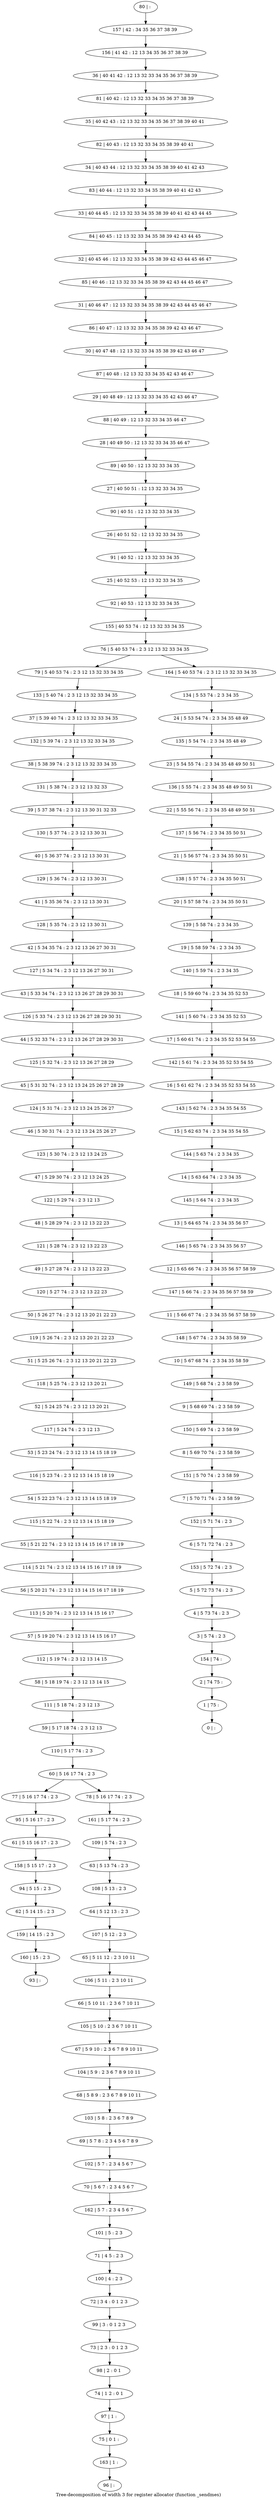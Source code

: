 digraph G {
graph [label="Tree-decomposition of width 3 for register allocator (function _sendmes)"]
0[label="0 | : "];
1[label="1 | 75 : "];
2[label="2 | 74 75 : "];
3[label="3 | 5 74 : 2 3 "];
4[label="4 | 5 73 74 : 2 3 "];
5[label="5 | 5 72 73 74 : 2 3 "];
6[label="6 | 5 71 72 74 : 2 3 "];
7[label="7 | 5 70 71 74 : 2 3 58 59 "];
8[label="8 | 5 69 70 74 : 2 3 58 59 "];
9[label="9 | 5 68 69 74 : 2 3 58 59 "];
10[label="10 | 5 67 68 74 : 2 3 34 35 58 59 "];
11[label="11 | 5 66 67 74 : 2 3 34 35 56 57 58 59 "];
12[label="12 | 5 65 66 74 : 2 3 34 35 56 57 58 59 "];
13[label="13 | 5 64 65 74 : 2 3 34 35 56 57 "];
14[label="14 | 5 63 64 74 : 2 3 34 35 "];
15[label="15 | 5 62 63 74 : 2 3 34 35 54 55 "];
16[label="16 | 5 61 62 74 : 2 3 34 35 52 53 54 55 "];
17[label="17 | 5 60 61 74 : 2 3 34 35 52 53 54 55 "];
18[label="18 | 5 59 60 74 : 2 3 34 35 52 53 "];
19[label="19 | 5 58 59 74 : 2 3 34 35 "];
20[label="20 | 5 57 58 74 : 2 3 34 35 50 51 "];
21[label="21 | 5 56 57 74 : 2 3 34 35 50 51 "];
22[label="22 | 5 55 56 74 : 2 3 34 35 48 49 50 51 "];
23[label="23 | 5 54 55 74 : 2 3 34 35 48 49 50 51 "];
24[label="24 | 5 53 54 74 : 2 3 34 35 48 49 "];
25[label="25 | 40 52 53 : 12 13 32 33 34 35 "];
26[label="26 | 40 51 52 : 12 13 32 33 34 35 "];
27[label="27 | 40 50 51 : 12 13 32 33 34 35 "];
28[label="28 | 40 49 50 : 12 13 32 33 34 35 46 47 "];
29[label="29 | 40 48 49 : 12 13 32 33 34 35 42 43 46 47 "];
30[label="30 | 40 47 48 : 12 13 32 33 34 35 38 39 42 43 46 47 "];
31[label="31 | 40 46 47 : 12 13 32 33 34 35 38 39 42 43 44 45 46 47 "];
32[label="32 | 40 45 46 : 12 13 32 33 34 35 38 39 42 43 44 45 46 47 "];
33[label="33 | 40 44 45 : 12 13 32 33 34 35 38 39 40 41 42 43 44 45 "];
34[label="34 | 40 43 44 : 12 13 32 33 34 35 38 39 40 41 42 43 "];
35[label="35 | 40 42 43 : 12 13 32 33 34 35 36 37 38 39 40 41 "];
36[label="36 | 40 41 42 : 12 13 32 33 34 35 36 37 38 39 "];
37[label="37 | 5 39 40 74 : 2 3 12 13 32 33 34 35 "];
38[label="38 | 5 38 39 74 : 2 3 12 13 32 33 34 35 "];
39[label="39 | 5 37 38 74 : 2 3 12 13 30 31 32 33 "];
40[label="40 | 5 36 37 74 : 2 3 12 13 30 31 "];
41[label="41 | 5 35 36 74 : 2 3 12 13 30 31 "];
42[label="42 | 5 34 35 74 : 2 3 12 13 26 27 30 31 "];
43[label="43 | 5 33 34 74 : 2 3 12 13 26 27 28 29 30 31 "];
44[label="44 | 5 32 33 74 : 2 3 12 13 26 27 28 29 30 31 "];
45[label="45 | 5 31 32 74 : 2 3 12 13 24 25 26 27 28 29 "];
46[label="46 | 5 30 31 74 : 2 3 12 13 24 25 26 27 "];
47[label="47 | 5 29 30 74 : 2 3 12 13 24 25 "];
48[label="48 | 5 28 29 74 : 2 3 12 13 22 23 "];
49[label="49 | 5 27 28 74 : 2 3 12 13 22 23 "];
50[label="50 | 5 26 27 74 : 2 3 12 13 20 21 22 23 "];
51[label="51 | 5 25 26 74 : 2 3 12 13 20 21 22 23 "];
52[label="52 | 5 24 25 74 : 2 3 12 13 20 21 "];
53[label="53 | 5 23 24 74 : 2 3 12 13 14 15 18 19 "];
54[label="54 | 5 22 23 74 : 2 3 12 13 14 15 18 19 "];
55[label="55 | 5 21 22 74 : 2 3 12 13 14 15 16 17 18 19 "];
56[label="56 | 5 20 21 74 : 2 3 12 13 14 15 16 17 18 19 "];
57[label="57 | 5 19 20 74 : 2 3 12 13 14 15 16 17 "];
58[label="58 | 5 18 19 74 : 2 3 12 13 14 15 "];
59[label="59 | 5 17 18 74 : 2 3 12 13 "];
60[label="60 | 5 16 17 74 : 2 3 "];
61[label="61 | 5 15 16 17 : 2 3 "];
62[label="62 | 5 14 15 : 2 3 "];
63[label="63 | 5 13 74 : 2 3 "];
64[label="64 | 5 12 13 : 2 3 "];
65[label="65 | 5 11 12 : 2 3 10 11 "];
66[label="66 | 5 10 11 : 2 3 6 7 10 11 "];
67[label="67 | 5 9 10 : 2 3 6 7 8 9 10 11 "];
68[label="68 | 5 8 9 : 2 3 6 7 8 9 10 11 "];
69[label="69 | 5 7 8 : 2 3 4 5 6 7 8 9 "];
70[label="70 | 5 6 7 : 2 3 4 5 6 7 "];
71[label="71 | 4 5 : 2 3 "];
72[label="72 | 3 4 : 0 1 2 3 "];
73[label="73 | 2 3 : 0 1 2 3 "];
74[label="74 | 1 2 : 0 1 "];
75[label="75 | 0 1 : "];
76[label="76 | 5 40 53 74 : 2 3 12 13 32 33 34 35 "];
77[label="77 | 5 16 17 74 : 2 3 "];
78[label="78 | 5 16 17 74 : 2 3 "];
79[label="79 | 5 40 53 74 : 2 3 12 13 32 33 34 35 "];
80[label="80 | : "];
81[label="81 | 40 42 : 12 13 32 33 34 35 36 37 38 39 "];
82[label="82 | 40 43 : 12 13 32 33 34 35 38 39 40 41 "];
83[label="83 | 40 44 : 12 13 32 33 34 35 38 39 40 41 42 43 "];
84[label="84 | 40 45 : 12 13 32 33 34 35 38 39 42 43 44 45 "];
85[label="85 | 40 46 : 12 13 32 33 34 35 38 39 42 43 44 45 46 47 "];
86[label="86 | 40 47 : 12 13 32 33 34 35 38 39 42 43 46 47 "];
87[label="87 | 40 48 : 12 13 32 33 34 35 42 43 46 47 "];
88[label="88 | 40 49 : 12 13 32 33 34 35 46 47 "];
89[label="89 | 40 50 : 12 13 32 33 34 35 "];
90[label="90 | 40 51 : 12 13 32 33 34 35 "];
91[label="91 | 40 52 : 12 13 32 33 34 35 "];
92[label="92 | 40 53 : 12 13 32 33 34 35 "];
93[label="93 | : "];
94[label="94 | 5 15 : 2 3 "];
95[label="95 | 5 16 17 : 2 3 "];
96[label="96 | : "];
97[label="97 | 1 : "];
98[label="98 | 2 : 0 1 "];
99[label="99 | 3 : 0 1 2 3 "];
100[label="100 | 4 : 2 3 "];
101[label="101 | 5 : 2 3 "];
102[label="102 | 5 7 : 2 3 4 5 6 7 "];
103[label="103 | 5 8 : 2 3 6 7 8 9 "];
104[label="104 | 5 9 : 2 3 6 7 8 9 10 11 "];
105[label="105 | 5 10 : 2 3 6 7 10 11 "];
106[label="106 | 5 11 : 2 3 10 11 "];
107[label="107 | 5 12 : 2 3 "];
108[label="108 | 5 13 : 2 3 "];
109[label="109 | 5 74 : 2 3 "];
110[label="110 | 5 17 74 : 2 3 "];
111[label="111 | 5 18 74 : 2 3 12 13 "];
112[label="112 | 5 19 74 : 2 3 12 13 14 15 "];
113[label="113 | 5 20 74 : 2 3 12 13 14 15 16 17 "];
114[label="114 | 5 21 74 : 2 3 12 13 14 15 16 17 18 19 "];
115[label="115 | 5 22 74 : 2 3 12 13 14 15 18 19 "];
116[label="116 | 5 23 74 : 2 3 12 13 14 15 18 19 "];
117[label="117 | 5 24 74 : 2 3 12 13 "];
118[label="118 | 5 25 74 : 2 3 12 13 20 21 "];
119[label="119 | 5 26 74 : 2 3 12 13 20 21 22 23 "];
120[label="120 | 5 27 74 : 2 3 12 13 22 23 "];
121[label="121 | 5 28 74 : 2 3 12 13 22 23 "];
122[label="122 | 5 29 74 : 2 3 12 13 "];
123[label="123 | 5 30 74 : 2 3 12 13 24 25 "];
124[label="124 | 5 31 74 : 2 3 12 13 24 25 26 27 "];
125[label="125 | 5 32 74 : 2 3 12 13 26 27 28 29 "];
126[label="126 | 5 33 74 : 2 3 12 13 26 27 28 29 30 31 "];
127[label="127 | 5 34 74 : 2 3 12 13 26 27 30 31 "];
128[label="128 | 5 35 74 : 2 3 12 13 30 31 "];
129[label="129 | 5 36 74 : 2 3 12 13 30 31 "];
130[label="130 | 5 37 74 : 2 3 12 13 30 31 "];
131[label="131 | 5 38 74 : 2 3 12 13 32 33 "];
132[label="132 | 5 39 74 : 2 3 12 13 32 33 34 35 "];
133[label="133 | 5 40 74 : 2 3 12 13 32 33 34 35 "];
134[label="134 | 5 53 74 : 2 3 34 35 "];
135[label="135 | 5 54 74 : 2 3 34 35 48 49 "];
136[label="136 | 5 55 74 : 2 3 34 35 48 49 50 51 "];
137[label="137 | 5 56 74 : 2 3 34 35 50 51 "];
138[label="138 | 5 57 74 : 2 3 34 35 50 51 "];
139[label="139 | 5 58 74 : 2 3 34 35 "];
140[label="140 | 5 59 74 : 2 3 34 35 "];
141[label="141 | 5 60 74 : 2 3 34 35 52 53 "];
142[label="142 | 5 61 74 : 2 3 34 35 52 53 54 55 "];
143[label="143 | 5 62 74 : 2 3 34 35 54 55 "];
144[label="144 | 5 63 74 : 2 3 34 35 "];
145[label="145 | 5 64 74 : 2 3 34 35 "];
146[label="146 | 5 65 74 : 2 3 34 35 56 57 "];
147[label="147 | 5 66 74 : 2 3 34 35 56 57 58 59 "];
148[label="148 | 5 67 74 : 2 3 34 35 58 59 "];
149[label="149 | 5 68 74 : 2 3 58 59 "];
150[label="150 | 5 69 74 : 2 3 58 59 "];
151[label="151 | 5 70 74 : 2 3 58 59 "];
152[label="152 | 5 71 74 : 2 3 "];
153[label="153 | 5 72 74 : 2 3 "];
154[label="154 | 74 : "];
155[label="155 | 40 53 74 : 12 13 32 33 34 35 "];
156[label="156 | 41 42 : 12 13 34 35 36 37 38 39 "];
157[label="157 | 42 : 34 35 36 37 38 39 "];
158[label="158 | 5 15 17 : 2 3 "];
159[label="159 | 14 15 : 2 3 "];
160[label="160 | 15 : 2 3 "];
161[label="161 | 5 17 74 : 2 3 "];
162[label="162 | 5 7 : 2 3 4 5 6 7 "];
163[label="163 | 1 : "];
164[label="164 | 5 40 53 74 : 2 3 12 13 32 33 34 35 "];
60->77 ;
60->78 ;
94->62 ;
95->61 ;
77->95 ;
97->75 ;
74->97 ;
98->74 ;
73->98 ;
99->73 ;
72->99 ;
100->72 ;
71->100 ;
101->71 ;
102->70 ;
69->102 ;
103->69 ;
68->103 ;
104->68 ;
67->104 ;
105->67 ;
66->105 ;
106->66 ;
65->106 ;
107->65 ;
64->107 ;
108->64 ;
63->108 ;
109->63 ;
110->60 ;
59->110 ;
111->59 ;
58->111 ;
112->58 ;
57->112 ;
113->57 ;
56->113 ;
114->56 ;
55->114 ;
115->55 ;
54->115 ;
116->54 ;
53->116 ;
117->53 ;
52->117 ;
118->52 ;
51->118 ;
119->51 ;
50->119 ;
120->50 ;
49->120 ;
121->49 ;
48->121 ;
122->48 ;
47->122 ;
123->47 ;
46->123 ;
124->46 ;
45->124 ;
125->45 ;
44->125 ;
126->44 ;
43->126 ;
127->43 ;
42->127 ;
128->42 ;
41->128 ;
129->41 ;
40->129 ;
130->40 ;
39->130 ;
131->39 ;
38->131 ;
132->38 ;
37->132 ;
133->37 ;
79->133 ;
158->94 ;
61->158 ;
62->159 ;
160->93 ;
159->160 ;
161->109 ;
78->161 ;
162->101 ;
70->162 ;
163->96 ;
75->163 ;
80->157 ;
157->156 ;
156->36 ;
36->81 ;
81->35 ;
35->82 ;
82->34 ;
34->83 ;
83->33 ;
33->84 ;
84->32 ;
32->85 ;
85->31 ;
31->86 ;
86->30 ;
30->87 ;
87->29 ;
29->88 ;
88->28 ;
28->89 ;
89->27 ;
27->90 ;
90->26 ;
26->91 ;
91->25 ;
25->92 ;
92->155 ;
155->76 ;
134->24 ;
24->135 ;
135->23 ;
23->136 ;
136->22 ;
22->137 ;
137->21 ;
21->138 ;
138->20 ;
20->139 ;
139->19 ;
19->140 ;
140->18 ;
18->141 ;
141->17 ;
17->142 ;
142->16 ;
16->143 ;
143->15 ;
15->144 ;
144->14 ;
14->145 ;
145->13 ;
13->146 ;
146->12 ;
12->147 ;
147->11 ;
11->148 ;
148->10 ;
10->149 ;
149->9 ;
9->150 ;
150->8 ;
8->151 ;
151->7 ;
7->152 ;
152->6 ;
6->153 ;
153->5 ;
5->4 ;
4->3 ;
3->154 ;
154->2 ;
2->1 ;
1->0 ;
164->134 ;
76->79 ;
76->164 ;
}
